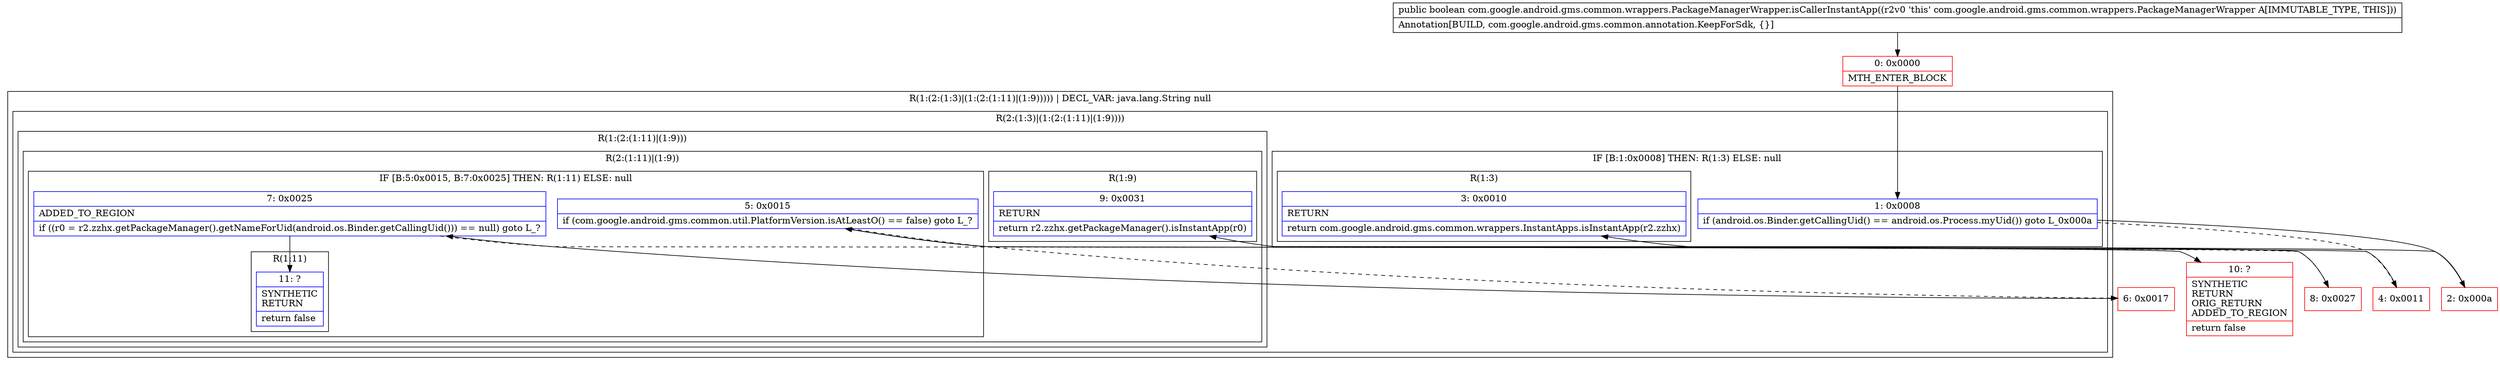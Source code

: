 digraph "CFG forcom.google.android.gms.common.wrappers.PackageManagerWrapper.isCallerInstantApp()Z" {
subgraph cluster_Region_1454634027 {
label = "R(1:(2:(1:3)|(1:(2:(1:11)|(1:9))))) | DECL_VAR: java.lang.String null\l";
node [shape=record,color=blue];
subgraph cluster_Region_1407162628 {
label = "R(2:(1:3)|(1:(2:(1:11)|(1:9))))";
node [shape=record,color=blue];
subgraph cluster_IfRegion_1745624468 {
label = "IF [B:1:0x0008] THEN: R(1:3) ELSE: null";
node [shape=record,color=blue];
Node_1 [shape=record,label="{1\:\ 0x0008|if (android.os.Binder.getCallingUid() == android.os.Process.myUid()) goto L_0x000a\l}"];
subgraph cluster_Region_1225424956 {
label = "R(1:3)";
node [shape=record,color=blue];
Node_3 [shape=record,label="{3\:\ 0x0010|RETURN\l|return com.google.android.gms.common.wrappers.InstantApps.isInstantApp(r2.zzhx)\l}"];
}
}
subgraph cluster_Region_5318554 {
label = "R(1:(2:(1:11)|(1:9)))";
node [shape=record,color=blue];
subgraph cluster_Region_795449645 {
label = "R(2:(1:11)|(1:9))";
node [shape=record,color=blue];
subgraph cluster_IfRegion_662819305 {
label = "IF [B:5:0x0015, B:7:0x0025] THEN: R(1:11) ELSE: null";
node [shape=record,color=blue];
Node_5 [shape=record,label="{5\:\ 0x0015|if (com.google.android.gms.common.util.PlatformVersion.isAtLeastO() == false) goto L_?\l}"];
Node_7 [shape=record,label="{7\:\ 0x0025|ADDED_TO_REGION\l|if ((r0 = r2.zzhx.getPackageManager().getNameForUid(android.os.Binder.getCallingUid())) == null) goto L_?\l}"];
subgraph cluster_Region_974630469 {
label = "R(1:11)";
node [shape=record,color=blue];
Node_11 [shape=record,label="{11\:\ ?|SYNTHETIC\lRETURN\l|return false\l}"];
}
}
subgraph cluster_Region_863187818 {
label = "R(1:9)";
node [shape=record,color=blue];
Node_9 [shape=record,label="{9\:\ 0x0031|RETURN\l|return r2.zzhx.getPackageManager().isInstantApp(r0)\l}"];
}
}
}
}
}
Node_0 [shape=record,color=red,label="{0\:\ 0x0000|MTH_ENTER_BLOCK\l}"];
Node_2 [shape=record,color=red,label="{2\:\ 0x000a}"];
Node_4 [shape=record,color=red,label="{4\:\ 0x0011}"];
Node_6 [shape=record,color=red,label="{6\:\ 0x0017}"];
Node_8 [shape=record,color=red,label="{8\:\ 0x0027}"];
Node_10 [shape=record,color=red,label="{10\:\ ?|SYNTHETIC\lRETURN\lORIG_RETURN\lADDED_TO_REGION\l|return false\l}"];
MethodNode[shape=record,label="{public boolean com.google.android.gms.common.wrappers.PackageManagerWrapper.isCallerInstantApp((r2v0 'this' com.google.android.gms.common.wrappers.PackageManagerWrapper A[IMMUTABLE_TYPE, THIS]))  | Annotation[BUILD, com.google.android.gms.common.annotation.KeepForSdk, \{\}]\l}"];
MethodNode -> Node_0;
Node_1 -> Node_2;
Node_1 -> Node_4[style=dashed];
Node_5 -> Node_6[style=dashed];
Node_5 -> Node_10;
Node_7 -> Node_8[style=dashed];
Node_7 -> Node_11;
Node_0 -> Node_1;
Node_2 -> Node_3;
Node_4 -> Node_5;
Node_6 -> Node_7;
Node_8 -> Node_9;
}

